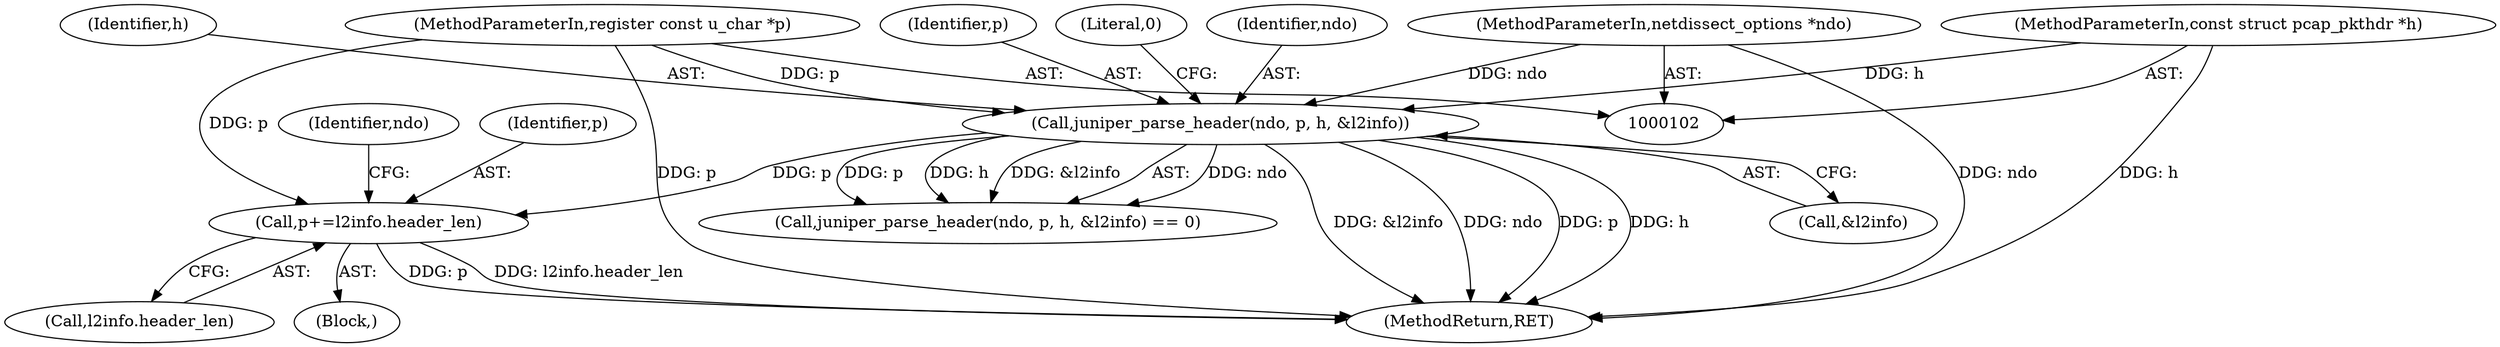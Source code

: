 digraph "0_tcpdump_1dcd10aceabbc03bf571ea32b892c522cbe923de_8@pointer" {
"1000126" [label="(Call,p+=l2info.header_len)"];
"1000115" [label="(Call,juniper_parse_header(ndo, p, h, &l2info))"];
"1000103" [label="(MethodParameterIn,netdissect_options *ndo)"];
"1000105" [label="(MethodParameterIn,register const u_char *p)"];
"1000104" [label="(MethodParameterIn,const struct pcap_pkthdr *h)"];
"1000116" [label="(Identifier,ndo)"];
"1000126" [label="(Call,p+=l2info.header_len)"];
"1000118" [label="(Identifier,h)"];
"1000103" [label="(MethodParameterIn,netdissect_options *ndo)"];
"1000134" [label="(Identifier,ndo)"];
"1000119" [label="(Call,&l2info)"];
"1000114" [label="(Call,juniper_parse_header(ndo, p, h, &l2info) == 0)"];
"1000127" [label="(Identifier,p)"];
"1000106" [label="(Block,)"];
"1000115" [label="(Call,juniper_parse_header(ndo, p, h, &l2info))"];
"1000117" [label="(Identifier,p)"];
"1000121" [label="(Literal,0)"];
"1000105" [label="(MethodParameterIn,register const u_char *p)"];
"1000190" [label="(MethodReturn,RET)"];
"1000104" [label="(MethodParameterIn,const struct pcap_pkthdr *h)"];
"1000128" [label="(Call,l2info.header_len)"];
"1000126" -> "1000106"  [label="AST: "];
"1000126" -> "1000128"  [label="CFG: "];
"1000127" -> "1000126"  [label="AST: "];
"1000128" -> "1000126"  [label="AST: "];
"1000134" -> "1000126"  [label="CFG: "];
"1000126" -> "1000190"  [label="DDG: p"];
"1000126" -> "1000190"  [label="DDG: l2info.header_len"];
"1000115" -> "1000126"  [label="DDG: p"];
"1000105" -> "1000126"  [label="DDG: p"];
"1000115" -> "1000114"  [label="AST: "];
"1000115" -> "1000119"  [label="CFG: "];
"1000116" -> "1000115"  [label="AST: "];
"1000117" -> "1000115"  [label="AST: "];
"1000118" -> "1000115"  [label="AST: "];
"1000119" -> "1000115"  [label="AST: "];
"1000121" -> "1000115"  [label="CFG: "];
"1000115" -> "1000190"  [label="DDG: p"];
"1000115" -> "1000190"  [label="DDG: h"];
"1000115" -> "1000190"  [label="DDG: &l2info"];
"1000115" -> "1000190"  [label="DDG: ndo"];
"1000115" -> "1000114"  [label="DDG: ndo"];
"1000115" -> "1000114"  [label="DDG: p"];
"1000115" -> "1000114"  [label="DDG: h"];
"1000115" -> "1000114"  [label="DDG: &l2info"];
"1000103" -> "1000115"  [label="DDG: ndo"];
"1000105" -> "1000115"  [label="DDG: p"];
"1000104" -> "1000115"  [label="DDG: h"];
"1000103" -> "1000102"  [label="AST: "];
"1000103" -> "1000190"  [label="DDG: ndo"];
"1000105" -> "1000102"  [label="AST: "];
"1000105" -> "1000190"  [label="DDG: p"];
"1000104" -> "1000102"  [label="AST: "];
"1000104" -> "1000190"  [label="DDG: h"];
}
